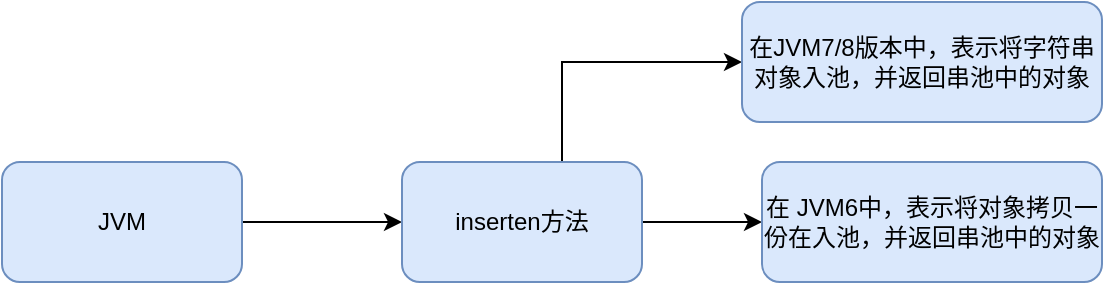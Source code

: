 <mxfile version="14.7.3" type="github">
  <diagram id="C5RBs43oDa-KdzZeNtuy" name="Page-1">
    <mxGraphModel dx="1038" dy="588" grid="1" gridSize="10" guides="1" tooltips="1" connect="1" arrows="1" fold="1" page="1" pageScale="1" pageWidth="827" pageHeight="1169" math="0" shadow="0">
      <root>
        <mxCell id="WIyWlLk6GJQsqaUBKTNV-0" />
        <mxCell id="WIyWlLk6GJQsqaUBKTNV-1" parent="WIyWlLk6GJQsqaUBKTNV-0" />
        <mxCell id="8ecxGFRnzqxW-zYlKmPr-5" value="" style="edgeStyle=orthogonalEdgeStyle;rounded=0;orthogonalLoop=1;jettySize=auto;html=1;" edge="1" parent="WIyWlLk6GJQsqaUBKTNV-1" source="8ecxGFRnzqxW-zYlKmPr-3" target="8ecxGFRnzqxW-zYlKmPr-4">
          <mxGeometry relative="1" as="geometry" />
        </mxCell>
        <mxCell id="8ecxGFRnzqxW-zYlKmPr-3" value="JVM" style="rounded=1;whiteSpace=wrap;html=1;fillColor=#dae8fc;strokeColor=#6c8ebf;" vertex="1" parent="WIyWlLk6GJQsqaUBKTNV-1">
          <mxGeometry x="60" y="200" width="120" height="60" as="geometry" />
        </mxCell>
        <mxCell id="8ecxGFRnzqxW-zYlKmPr-9" value="" style="edgeStyle=orthogonalEdgeStyle;rounded=0;orthogonalLoop=1;jettySize=auto;html=1;" edge="1" parent="WIyWlLk6GJQsqaUBKTNV-1" source="8ecxGFRnzqxW-zYlKmPr-4" target="8ecxGFRnzqxW-zYlKmPr-8">
          <mxGeometry relative="1" as="geometry">
            <Array as="points">
              <mxPoint x="340" y="150" />
            </Array>
          </mxGeometry>
        </mxCell>
        <mxCell id="8ecxGFRnzqxW-zYlKmPr-11" value="" style="edgeStyle=orthogonalEdgeStyle;rounded=0;orthogonalLoop=1;jettySize=auto;html=1;" edge="1" parent="WIyWlLk6GJQsqaUBKTNV-1" source="8ecxGFRnzqxW-zYlKmPr-4" target="8ecxGFRnzqxW-zYlKmPr-10">
          <mxGeometry relative="1" as="geometry" />
        </mxCell>
        <mxCell id="8ecxGFRnzqxW-zYlKmPr-4" value="inserten方法" style="whiteSpace=wrap;html=1;rounded=1;strokeColor=#6c8ebf;fillColor=#dae8fc;" vertex="1" parent="WIyWlLk6GJQsqaUBKTNV-1">
          <mxGeometry x="260" y="200" width="120" height="60" as="geometry" />
        </mxCell>
        <mxCell id="8ecxGFRnzqxW-zYlKmPr-8" value="在JVM7/8版本中，表示将字符串对象入池，并返回串池中的对象" style="whiteSpace=wrap;html=1;rounded=1;strokeColor=#6c8ebf;fillColor=#dae8fc;" vertex="1" parent="WIyWlLk6GJQsqaUBKTNV-1">
          <mxGeometry x="430" y="120" width="180" height="60" as="geometry" />
        </mxCell>
        <mxCell id="8ecxGFRnzqxW-zYlKmPr-10" value="在 JVM6中，表示将对象拷贝一份在入池，并返回串池中的对象" style="whiteSpace=wrap;html=1;rounded=1;strokeColor=#6c8ebf;fillColor=#dae8fc;" vertex="1" parent="WIyWlLk6GJQsqaUBKTNV-1">
          <mxGeometry x="440" y="200" width="170" height="60" as="geometry" />
        </mxCell>
      </root>
    </mxGraphModel>
  </diagram>
</mxfile>

